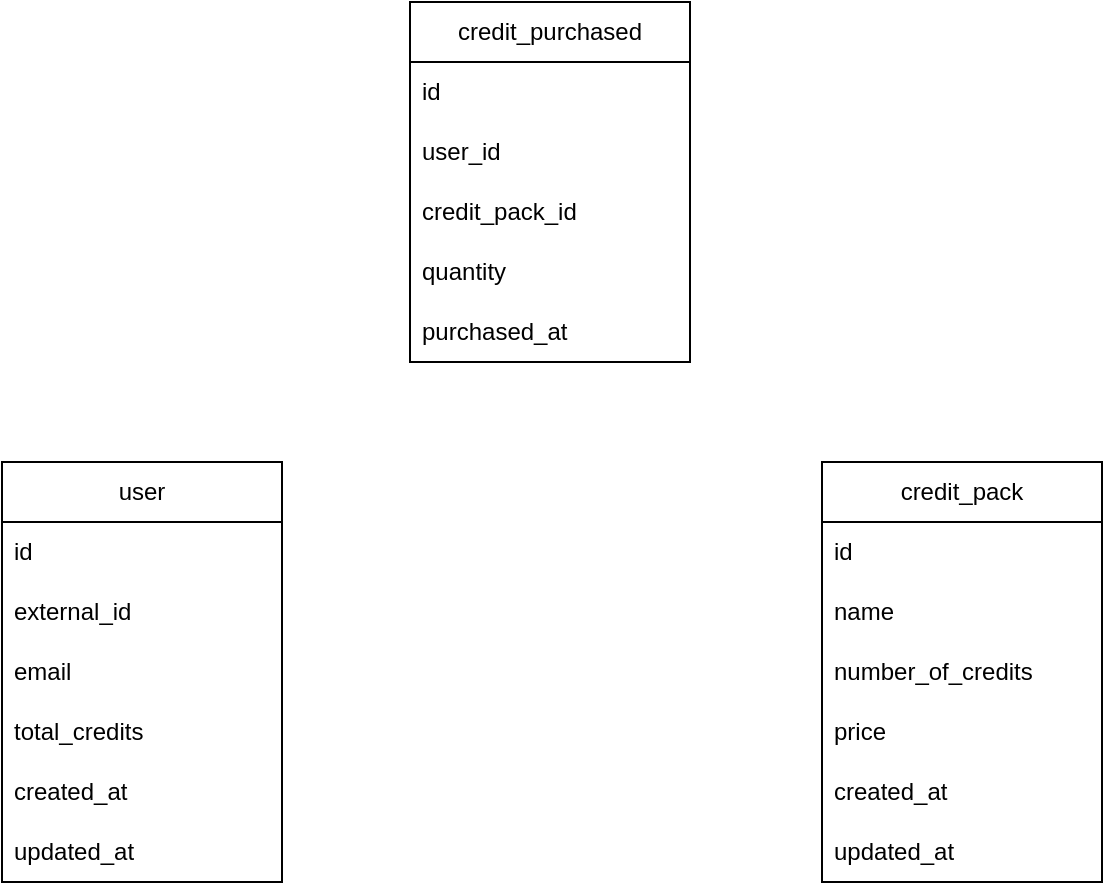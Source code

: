 <mxfile version="24.8.6">
  <diagram name="Page-1" id="9N7JYotgEHJWn_u9b7e_">
    <mxGraphModel dx="845" dy="1696" grid="1" gridSize="10" guides="1" tooltips="1" connect="1" arrows="1" fold="1" page="1" pageScale="1" pageWidth="827" pageHeight="1169" math="0" shadow="0">
      <root>
        <mxCell id="0" />
        <mxCell id="1" parent="0" />
        <mxCell id="jUXeelmU0p_C2_APQ_6r-1" value="user" style="swimlane;fontStyle=0;childLayout=stackLayout;horizontal=1;startSize=30;horizontalStack=0;resizeParent=1;resizeParentMax=0;resizeLast=0;collapsible=1;marginBottom=0;whiteSpace=wrap;html=1;" vertex="1" parent="1">
          <mxGeometry x="140" y="130" width="140" height="210" as="geometry">
            <mxRectangle x="140" y="130" width="70" height="30" as="alternateBounds" />
          </mxGeometry>
        </mxCell>
        <mxCell id="jUXeelmU0p_C2_APQ_6r-2" value="id" style="text;strokeColor=none;fillColor=none;align=left;verticalAlign=middle;spacingLeft=4;spacingRight=4;overflow=hidden;points=[[0,0.5],[1,0.5]];portConstraint=eastwest;rotatable=0;whiteSpace=wrap;html=1;" vertex="1" parent="jUXeelmU0p_C2_APQ_6r-1">
          <mxGeometry y="30" width="140" height="30" as="geometry" />
        </mxCell>
        <mxCell id="jUXeelmU0p_C2_APQ_6r-3" value="external_id&lt;span style=&quot;white-space: pre;&quot;&gt;&#x9;&lt;/span&gt;" style="text;strokeColor=none;fillColor=none;align=left;verticalAlign=middle;spacingLeft=4;spacingRight=4;overflow=hidden;points=[[0,0.5],[1,0.5]];portConstraint=eastwest;rotatable=0;whiteSpace=wrap;html=1;" vertex="1" parent="jUXeelmU0p_C2_APQ_6r-1">
          <mxGeometry y="60" width="140" height="30" as="geometry" />
        </mxCell>
        <mxCell id="jUXeelmU0p_C2_APQ_6r-4" value="email" style="text;strokeColor=none;fillColor=none;align=left;verticalAlign=middle;spacingLeft=4;spacingRight=4;overflow=hidden;points=[[0,0.5],[1,0.5]];portConstraint=eastwest;rotatable=0;whiteSpace=wrap;html=1;" vertex="1" parent="jUXeelmU0p_C2_APQ_6r-1">
          <mxGeometry y="90" width="140" height="30" as="geometry" />
        </mxCell>
        <mxCell id="jUXeelmU0p_C2_APQ_6r-20" value="total_credits" style="text;strokeColor=none;fillColor=none;align=left;verticalAlign=middle;spacingLeft=4;spacingRight=4;overflow=hidden;points=[[0,0.5],[1,0.5]];portConstraint=eastwest;rotatable=0;whiteSpace=wrap;html=1;" vertex="1" parent="jUXeelmU0p_C2_APQ_6r-1">
          <mxGeometry y="120" width="140" height="30" as="geometry" />
        </mxCell>
        <mxCell id="jUXeelmU0p_C2_APQ_6r-18" value="created_at" style="text;strokeColor=none;fillColor=none;align=left;verticalAlign=middle;spacingLeft=4;spacingRight=4;overflow=hidden;points=[[0,0.5],[1,0.5]];portConstraint=eastwest;rotatable=0;whiteSpace=wrap;html=1;" vertex="1" parent="jUXeelmU0p_C2_APQ_6r-1">
          <mxGeometry y="150" width="140" height="30" as="geometry" />
        </mxCell>
        <mxCell id="jUXeelmU0p_C2_APQ_6r-19" value="updated_at" style="text;strokeColor=none;fillColor=none;align=left;verticalAlign=middle;spacingLeft=4;spacingRight=4;overflow=hidden;points=[[0,0.5],[1,0.5]];portConstraint=eastwest;rotatable=0;whiteSpace=wrap;html=1;" vertex="1" parent="jUXeelmU0p_C2_APQ_6r-1">
          <mxGeometry y="180" width="140" height="30" as="geometry" />
        </mxCell>
        <mxCell id="jUXeelmU0p_C2_APQ_6r-14" value="credit_pack" style="swimlane;fontStyle=0;childLayout=stackLayout;horizontal=1;startSize=30;horizontalStack=0;resizeParent=1;resizeParentMax=0;resizeLast=0;collapsible=1;marginBottom=0;whiteSpace=wrap;html=1;" vertex="1" parent="1">
          <mxGeometry x="550" y="130" width="140" height="210" as="geometry">
            <mxRectangle x="140" y="130" width="70" height="30" as="alternateBounds" />
          </mxGeometry>
        </mxCell>
        <mxCell id="jUXeelmU0p_C2_APQ_6r-15" value="id" style="text;strokeColor=none;fillColor=none;align=left;verticalAlign=middle;spacingLeft=4;spacingRight=4;overflow=hidden;points=[[0,0.5],[1,0.5]];portConstraint=eastwest;rotatable=0;whiteSpace=wrap;html=1;" vertex="1" parent="jUXeelmU0p_C2_APQ_6r-14">
          <mxGeometry y="30" width="140" height="30" as="geometry" />
        </mxCell>
        <mxCell id="jUXeelmU0p_C2_APQ_6r-17" value="name" style="text;strokeColor=none;fillColor=none;align=left;verticalAlign=middle;spacingLeft=4;spacingRight=4;overflow=hidden;points=[[0,0.5],[1,0.5]];portConstraint=eastwest;rotatable=0;whiteSpace=wrap;html=1;" vertex="1" parent="jUXeelmU0p_C2_APQ_6r-14">
          <mxGeometry y="60" width="140" height="30" as="geometry" />
        </mxCell>
        <mxCell id="jUXeelmU0p_C2_APQ_6r-21" value="number_of_credits" style="text;strokeColor=none;fillColor=none;align=left;verticalAlign=middle;spacingLeft=4;spacingRight=4;overflow=hidden;points=[[0,0.5],[1,0.5]];portConstraint=eastwest;rotatable=0;whiteSpace=wrap;html=1;" vertex="1" parent="jUXeelmU0p_C2_APQ_6r-14">
          <mxGeometry y="90" width="140" height="30" as="geometry" />
        </mxCell>
        <mxCell id="jUXeelmU0p_C2_APQ_6r-24" value="price" style="text;strokeColor=none;fillColor=none;align=left;verticalAlign=middle;spacingLeft=4;spacingRight=4;overflow=hidden;points=[[0,0.5],[1,0.5]];portConstraint=eastwest;rotatable=0;whiteSpace=wrap;html=1;" vertex="1" parent="jUXeelmU0p_C2_APQ_6r-14">
          <mxGeometry y="120" width="140" height="30" as="geometry" />
        </mxCell>
        <mxCell id="jUXeelmU0p_C2_APQ_6r-22" value="created_at" style="text;strokeColor=none;fillColor=none;align=left;verticalAlign=middle;spacingLeft=4;spacingRight=4;overflow=hidden;points=[[0,0.5],[1,0.5]];portConstraint=eastwest;rotatable=0;whiteSpace=wrap;html=1;" vertex="1" parent="jUXeelmU0p_C2_APQ_6r-14">
          <mxGeometry y="150" width="140" height="30" as="geometry" />
        </mxCell>
        <mxCell id="jUXeelmU0p_C2_APQ_6r-23" value="updated_at" style="text;strokeColor=none;fillColor=none;align=left;verticalAlign=middle;spacingLeft=4;spacingRight=4;overflow=hidden;points=[[0,0.5],[1,0.5]];portConstraint=eastwest;rotatable=0;whiteSpace=wrap;html=1;" vertex="1" parent="jUXeelmU0p_C2_APQ_6r-14">
          <mxGeometry y="180" width="140" height="30" as="geometry" />
        </mxCell>
        <mxCell id="jUXeelmU0p_C2_APQ_6r-25" value="credit_purchased" style="swimlane;fontStyle=0;childLayout=stackLayout;horizontal=1;startSize=30;horizontalStack=0;resizeParent=1;resizeParentMax=0;resizeLast=0;collapsible=1;marginBottom=0;whiteSpace=wrap;html=1;" vertex="1" parent="1">
          <mxGeometry x="344" y="-100" width="140" height="180" as="geometry">
            <mxRectangle x="140" y="130" width="70" height="30" as="alternateBounds" />
          </mxGeometry>
        </mxCell>
        <mxCell id="jUXeelmU0p_C2_APQ_6r-26" value="id" style="text;strokeColor=none;fillColor=none;align=left;verticalAlign=middle;spacingLeft=4;spacingRight=4;overflow=hidden;points=[[0,0.5],[1,0.5]];portConstraint=eastwest;rotatable=0;whiteSpace=wrap;html=1;" vertex="1" parent="jUXeelmU0p_C2_APQ_6r-25">
          <mxGeometry y="30" width="140" height="30" as="geometry" />
        </mxCell>
        <mxCell id="jUXeelmU0p_C2_APQ_6r-27" value="user_id" style="text;strokeColor=none;fillColor=none;align=left;verticalAlign=middle;spacingLeft=4;spacingRight=4;overflow=hidden;points=[[0,0.5],[1,0.5]];portConstraint=eastwest;rotatable=0;whiteSpace=wrap;html=1;" vertex="1" parent="jUXeelmU0p_C2_APQ_6r-25">
          <mxGeometry y="60" width="140" height="30" as="geometry" />
        </mxCell>
        <mxCell id="jUXeelmU0p_C2_APQ_6r-28" value="credit_pack_id" style="text;strokeColor=none;fillColor=none;align=left;verticalAlign=middle;spacingLeft=4;spacingRight=4;overflow=hidden;points=[[0,0.5],[1,0.5]];portConstraint=eastwest;rotatable=0;whiteSpace=wrap;html=1;" vertex="1" parent="jUXeelmU0p_C2_APQ_6r-25">
          <mxGeometry y="90" width="140" height="30" as="geometry" />
        </mxCell>
        <mxCell id="jUXeelmU0p_C2_APQ_6r-29" value="quantity" style="text;strokeColor=none;fillColor=none;align=left;verticalAlign=middle;spacingLeft=4;spacingRight=4;overflow=hidden;points=[[0,0.5],[1,0.5]];portConstraint=eastwest;rotatable=0;whiteSpace=wrap;html=1;" vertex="1" parent="jUXeelmU0p_C2_APQ_6r-25">
          <mxGeometry y="120" width="140" height="30" as="geometry" />
        </mxCell>
        <mxCell id="jUXeelmU0p_C2_APQ_6r-30" value="purchased_at" style="text;strokeColor=none;fillColor=none;align=left;verticalAlign=middle;spacingLeft=4;spacingRight=4;overflow=hidden;points=[[0,0.5],[1,0.5]];portConstraint=eastwest;rotatable=0;whiteSpace=wrap;html=1;" vertex="1" parent="jUXeelmU0p_C2_APQ_6r-25">
          <mxGeometry y="150" width="140" height="30" as="geometry" />
        </mxCell>
      </root>
    </mxGraphModel>
  </diagram>
</mxfile>
